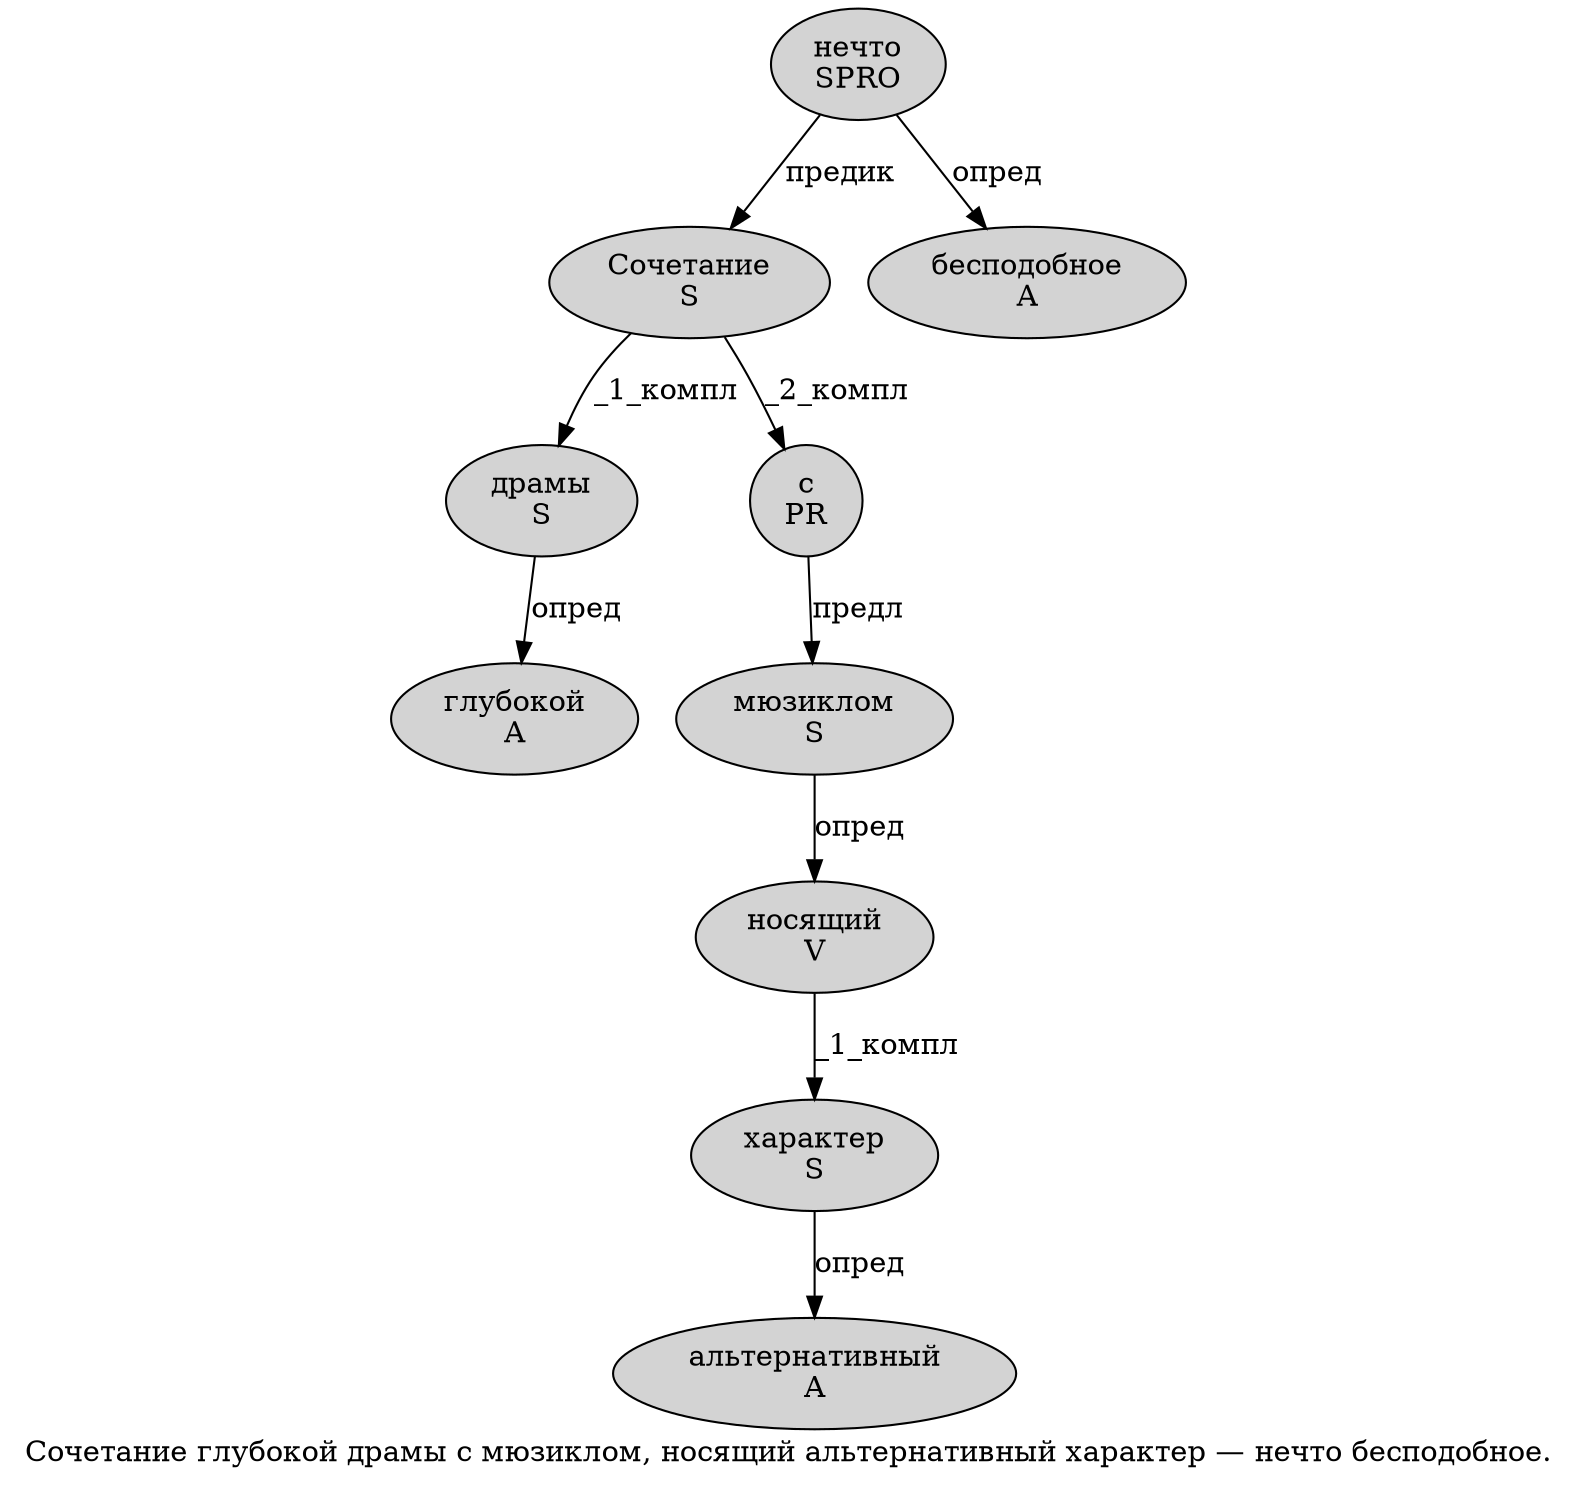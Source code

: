 digraph SENTENCE_180 {
	graph [label="Сочетание глубокой драмы с мюзиклом, носящий альтернативный характер — нечто бесподобное."]
	node [style=filled]
		0 [label="Сочетание
S" color="" fillcolor=lightgray penwidth=1 shape=ellipse]
		1 [label="глубокой
A" color="" fillcolor=lightgray penwidth=1 shape=ellipse]
		2 [label="драмы
S" color="" fillcolor=lightgray penwidth=1 shape=ellipse]
		3 [label="с
PR" color="" fillcolor=lightgray penwidth=1 shape=ellipse]
		4 [label="мюзиклом
S" color="" fillcolor=lightgray penwidth=1 shape=ellipse]
		6 [label="носящий
V" color="" fillcolor=lightgray penwidth=1 shape=ellipse]
		7 [label="альтернативный
A" color="" fillcolor=lightgray penwidth=1 shape=ellipse]
		8 [label="характер
S" color="" fillcolor=lightgray penwidth=1 shape=ellipse]
		10 [label="нечто
SPRO" color="" fillcolor=lightgray penwidth=1 shape=ellipse]
		11 [label="бесподобное
A" color="" fillcolor=lightgray penwidth=1 shape=ellipse]
			3 -> 4 [label="предл"]
			8 -> 7 [label="опред"]
			2 -> 1 [label="опред"]
			10 -> 0 [label="предик"]
			10 -> 11 [label="опред"]
			0 -> 2 [label="_1_компл"]
			0 -> 3 [label="_2_компл"]
			4 -> 6 [label="опред"]
			6 -> 8 [label="_1_компл"]
}